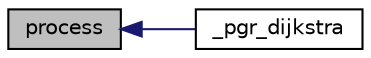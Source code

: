 digraph "process"
{
  edge [fontname="Helvetica",fontsize="10",labelfontname="Helvetica",labelfontsize="10"];
  node [fontname="Helvetica",fontsize="10",shape=record];
  rankdir="LR";
  Node84 [label="process",height=0.2,width=0.4,color="black", fillcolor="grey75", style="filled", fontcolor="black"];
  Node84 -> Node85 [dir="back",color="midnightblue",fontsize="10",style="solid",fontname="Helvetica"];
  Node85 [label="_pgr_dijkstra",height=0.2,width=0.4,color="black", fillcolor="white", style="filled",URL="$dijkstra_8c.html#a1f66f0c8906b7509d16e1abb9d215072"];
}
